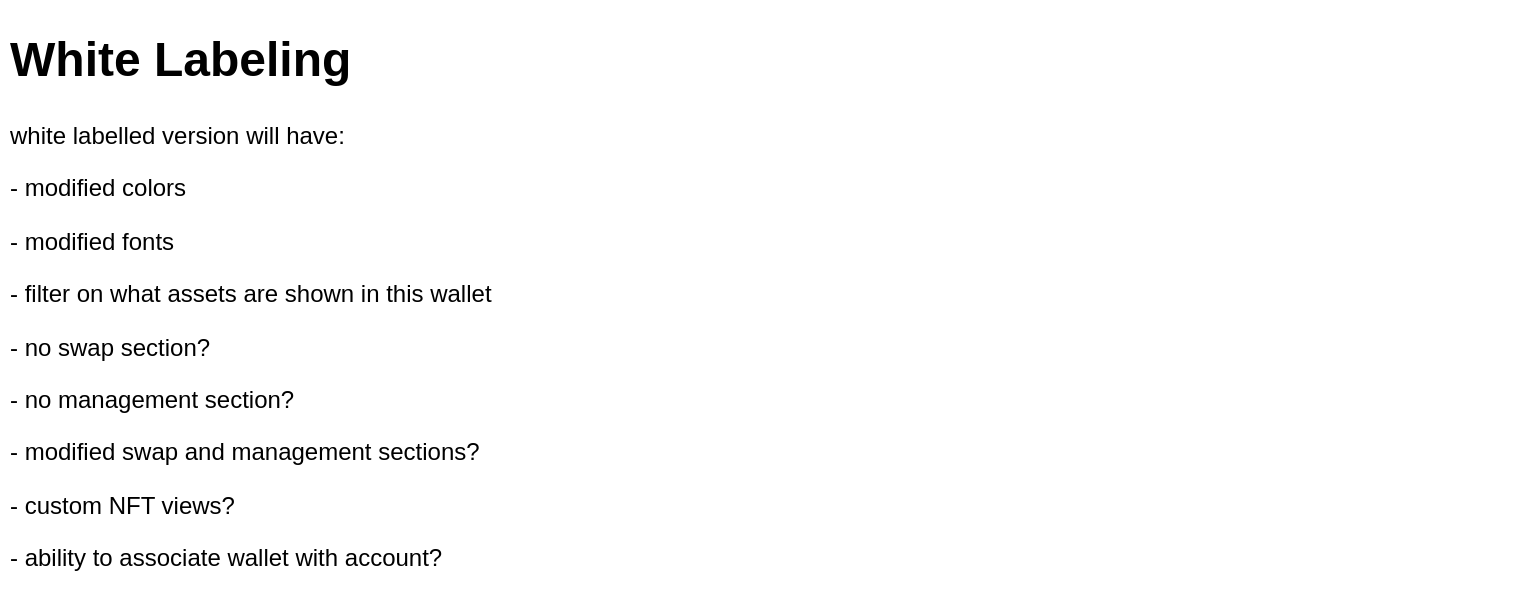 <mxfile>
    <diagram id="b8dnpcTVCMgwrkYQq0vV" name="Page-1">
        <mxGraphModel dx="1157" dy="347" grid="1" gridSize="10" guides="1" tooltips="1" connect="1" arrows="1" fold="1" page="1" pageScale="1" pageWidth="850" pageHeight="1100" math="0" shadow="0">
            <root>
                <mxCell id="0"/>
                <mxCell id="1" parent="0"/>
                <mxCell id="2" value="&lt;h1&gt;White Labeling&lt;/h1&gt;&lt;p&gt;white labelled version will have:&lt;/p&gt;&lt;p&gt;- modified colors&lt;/p&gt;&lt;p&gt;- modified fonts&lt;/p&gt;&lt;p&gt;- filter on what assets are shown in this wallet&lt;/p&gt;&lt;p&gt;- no swap section?&lt;/p&gt;&lt;p&gt;- no management section?&lt;/p&gt;&lt;p&gt;- modified swap and management sections?&lt;/p&gt;&lt;p&gt;- custom NFT views?&lt;/p&gt;&lt;p&gt;- ability to associate wallet with account?&lt;/p&gt;" style="text;html=1;strokeColor=none;fillColor=none;spacing=5;spacingTop=-20;whiteSpace=wrap;overflow=hidden;rounded=0;" vertex="1" parent="1">
                    <mxGeometry x="40" y="40" width="760" height="290" as="geometry"/>
                </mxCell>
            </root>
        </mxGraphModel>
    </diagram>
</mxfile>